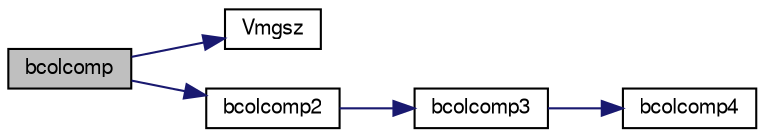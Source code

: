 digraph "bcolcomp"
{
  edge [fontname="FreeSans",fontsize="10",labelfontname="FreeSans",labelfontsize="10"];
  node [fontname="FreeSans",fontsize="10",shape=record];
  rankdir="LR";
  Node1 [label="bcolcomp",height=0.2,width=0.4,color="black", fillcolor="grey75", style="filled" fontcolor="black"];
  Node1 -> Node2 [color="midnightblue",fontsize="10",style="solid",fontname="FreeSans"];
  Node2 [label="Vmgsz",height=0.2,width=0.4,color="black", fillcolor="white", style="filled",URL="$group___p_m_g_c.html#ga9d22f2b899f947ef541bb735f8f5de3d",tooltip="This routine computes the required sizes of the real and integer work arrays for the multigrid code..."];
  Node1 -> Node3 [color="midnightblue",fontsize="10",style="solid",fontname="FreeSans"];
  Node3 [label="bcolcomp2",height=0.2,width=0.4,color="black", fillcolor="white", style="filled",URL="$group___vpmg.html#gab5bd1e304d44f0a7721da2181d809f61",tooltip="Build a column-compressed matrix in Harwell-Boeing format."];
  Node3 -> Node4 [color="midnightblue",fontsize="10",style="solid",fontname="FreeSans"];
  Node4 [label="bcolcomp3",height=0.2,width=0.4,color="black", fillcolor="white", style="filled",URL="$group___vpmg.html#gac5fa6f2c37f8a78d0f213cf84abcf8d7",tooltip="Build a column-compressed matrix in Harwell-Boeing format."];
  Node4 -> Node5 [color="midnightblue",fontsize="10",style="solid",fontname="FreeSans"];
  Node5 [label="bcolcomp4",height=0.2,width=0.4,color="black", fillcolor="white", style="filled",URL="$group___vpmg.html#gab2403b9193313b36ec9fa9603e6a8833",tooltip="Build a column-compressed matrix in Harwell-Boeing format."];
}
